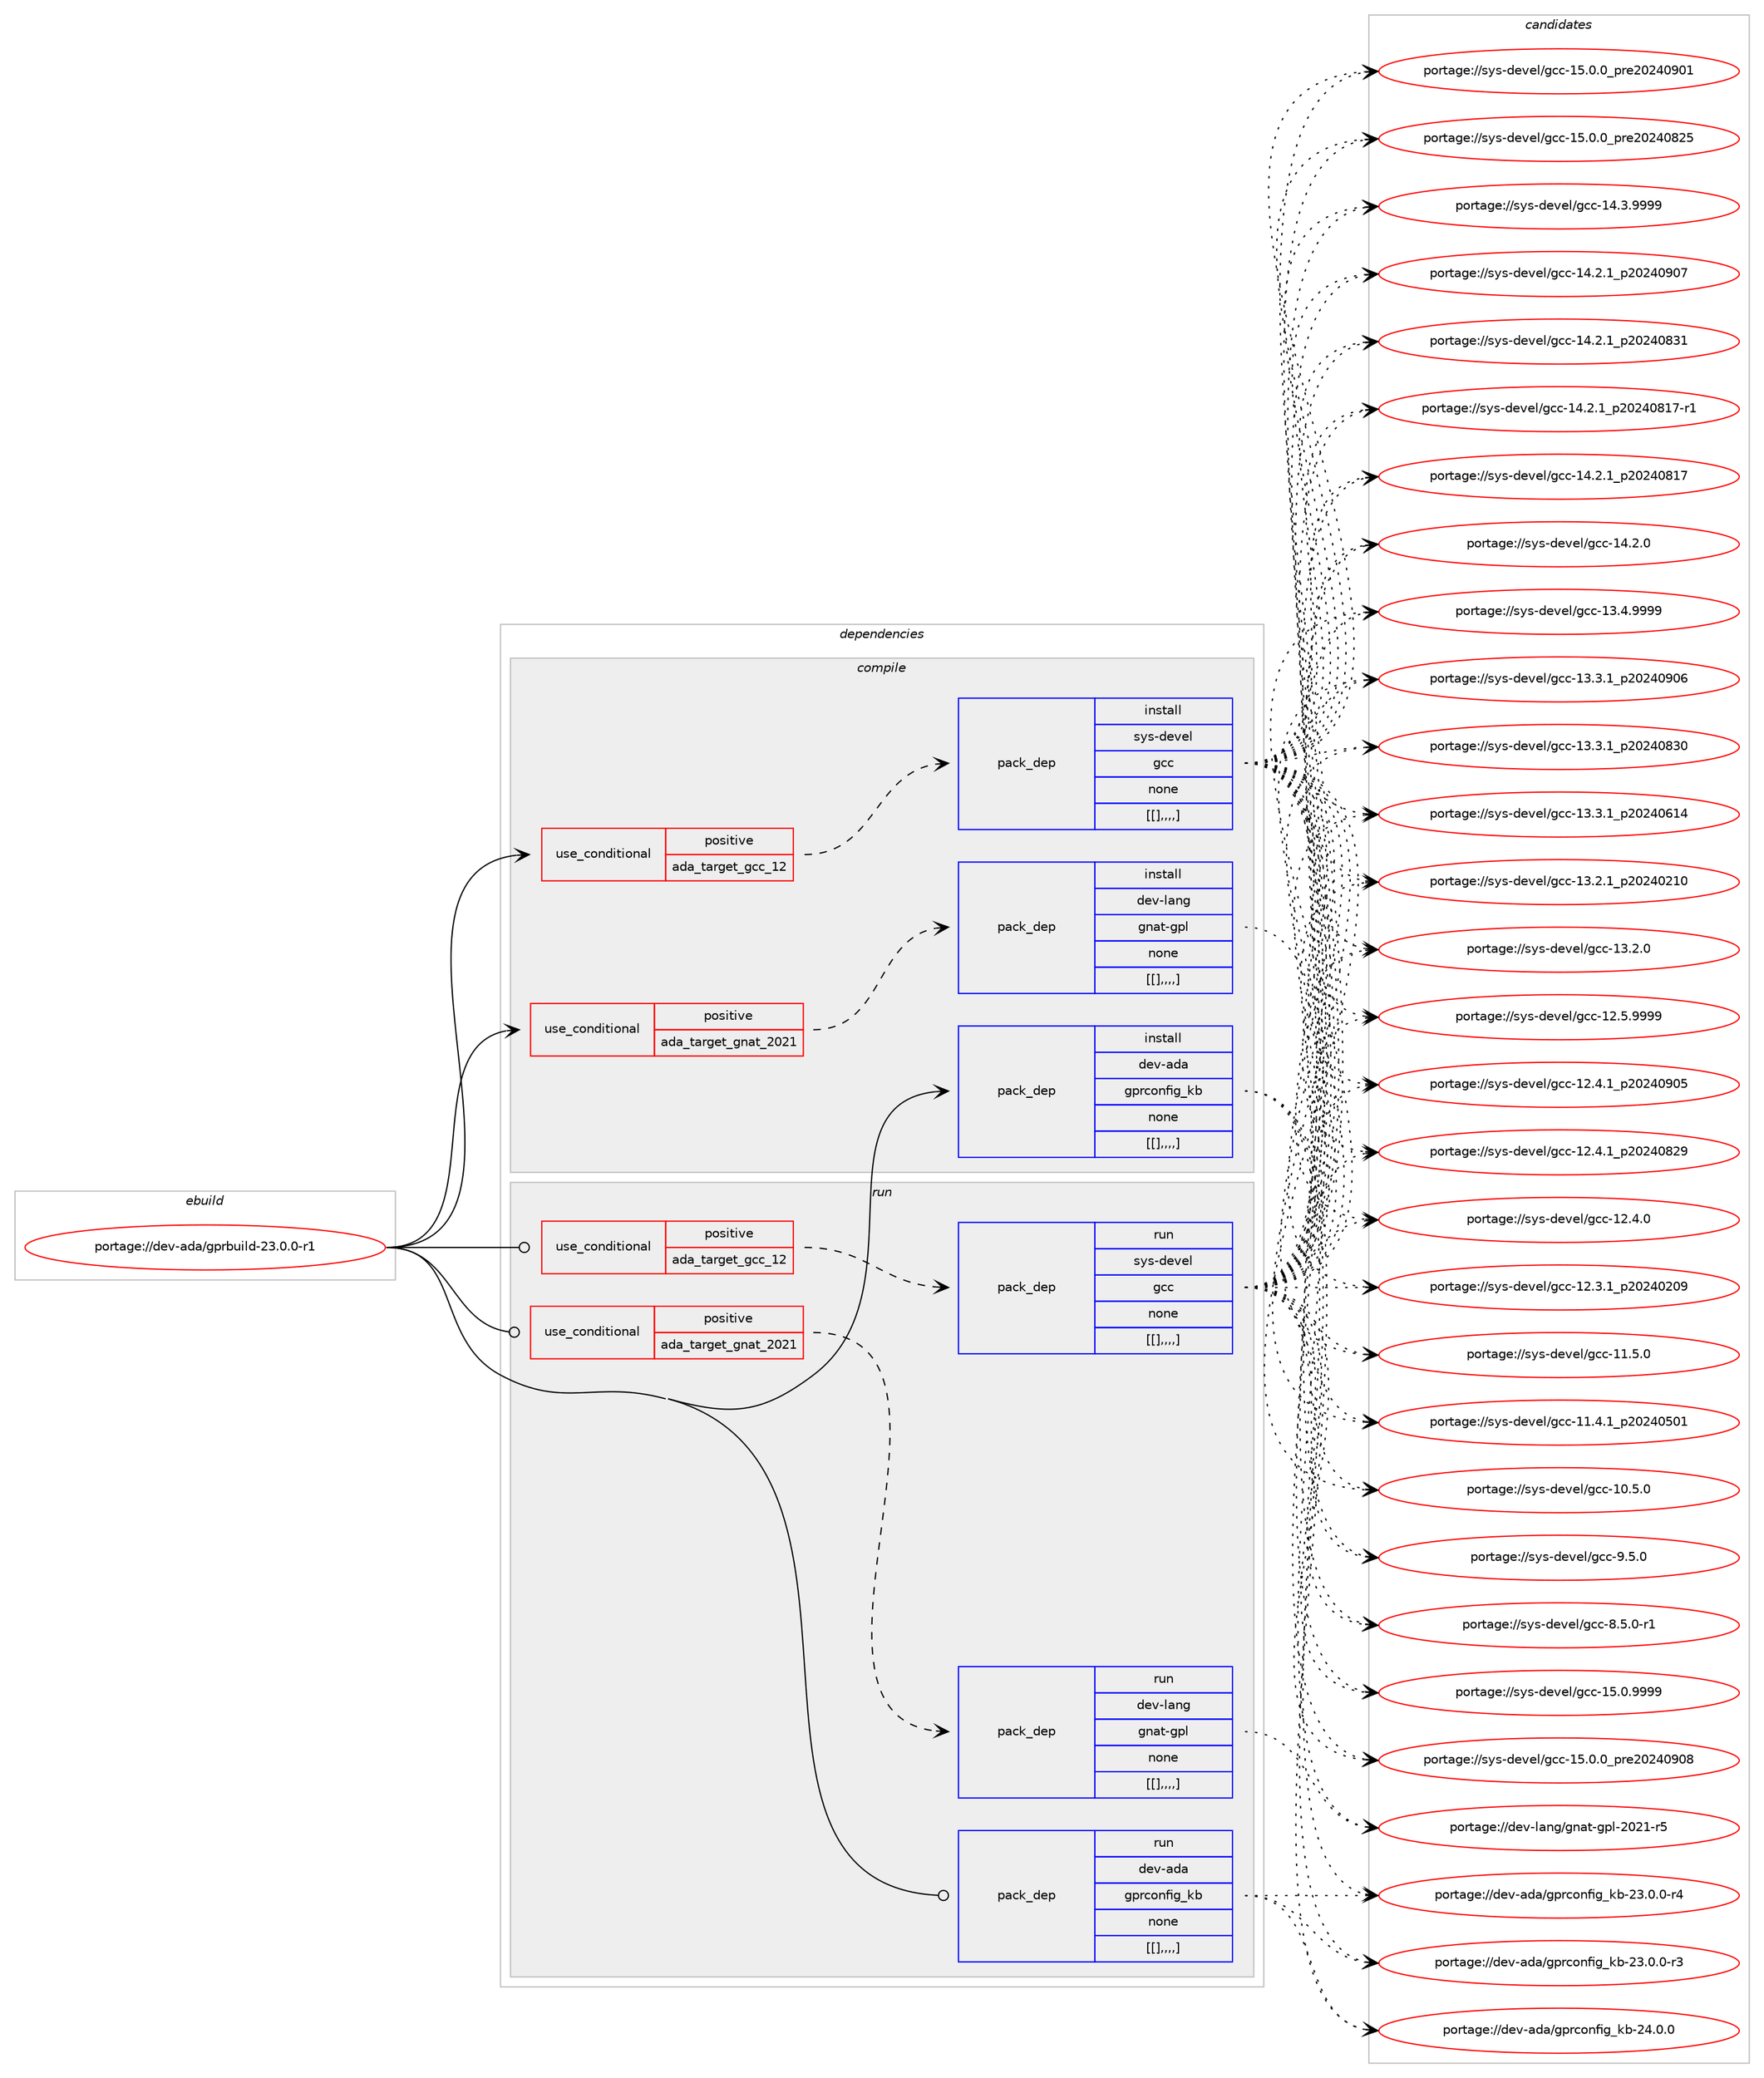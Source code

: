 digraph prolog {

# *************
# Graph options
# *************

newrank=true;
concentrate=true;
compound=true;
graph [rankdir=LR,fontname=Helvetica,fontsize=10,ranksep=1.5];#, ranksep=2.5, nodesep=0.2];
edge  [arrowhead=vee];
node  [fontname=Helvetica,fontsize=10];

# **********
# The ebuild
# **********

subgraph cluster_leftcol {
color=gray;
label=<<i>ebuild</i>>;
id [label="portage://dev-ada/gprbuild-23.0.0-r1", color=red, width=4, href="../dev-ada/gprbuild-23.0.0-r1.svg"];
}

# ****************
# The dependencies
# ****************

subgraph cluster_midcol {
color=gray;
label=<<i>dependencies</i>>;
subgraph cluster_compile {
fillcolor="#eeeeee";
style=filled;
label=<<i>compile</i>>;
subgraph cond16658 {
dependency63833 [label=<<TABLE BORDER="0" CELLBORDER="1" CELLSPACING="0" CELLPADDING="4"><TR><TD ROWSPAN="3" CELLPADDING="10">use_conditional</TD></TR><TR><TD>positive</TD></TR><TR><TD>ada_target_gcc_12</TD></TR></TABLE>>, shape=none, color=red];
subgraph pack46254 {
dependency63834 [label=<<TABLE BORDER="0" CELLBORDER="1" CELLSPACING="0" CELLPADDING="4" WIDTH="220"><TR><TD ROWSPAN="6" CELLPADDING="30">pack_dep</TD></TR><TR><TD WIDTH="110">install</TD></TR><TR><TD>sys-devel</TD></TR><TR><TD>gcc</TD></TR><TR><TD>none</TD></TR><TR><TD>[[],,,,]</TD></TR></TABLE>>, shape=none, color=blue];
}
dependency63833:e -> dependency63834:w [weight=20,style="dashed",arrowhead="vee"];
}
id:e -> dependency63833:w [weight=20,style="solid",arrowhead="vee"];
subgraph cond16659 {
dependency63835 [label=<<TABLE BORDER="0" CELLBORDER="1" CELLSPACING="0" CELLPADDING="4"><TR><TD ROWSPAN="3" CELLPADDING="10">use_conditional</TD></TR><TR><TD>positive</TD></TR><TR><TD>ada_target_gnat_2021</TD></TR></TABLE>>, shape=none, color=red];
subgraph pack46255 {
dependency63836 [label=<<TABLE BORDER="0" CELLBORDER="1" CELLSPACING="0" CELLPADDING="4" WIDTH="220"><TR><TD ROWSPAN="6" CELLPADDING="30">pack_dep</TD></TR><TR><TD WIDTH="110">install</TD></TR><TR><TD>dev-lang</TD></TR><TR><TD>gnat-gpl</TD></TR><TR><TD>none</TD></TR><TR><TD>[[],,,,]</TD></TR></TABLE>>, shape=none, color=blue];
}
dependency63835:e -> dependency63836:w [weight=20,style="dashed",arrowhead="vee"];
}
id:e -> dependency63835:w [weight=20,style="solid",arrowhead="vee"];
subgraph pack46256 {
dependency63837 [label=<<TABLE BORDER="0" CELLBORDER="1" CELLSPACING="0" CELLPADDING="4" WIDTH="220"><TR><TD ROWSPAN="6" CELLPADDING="30">pack_dep</TD></TR><TR><TD WIDTH="110">install</TD></TR><TR><TD>dev-ada</TD></TR><TR><TD>gprconfig_kb</TD></TR><TR><TD>none</TD></TR><TR><TD>[[],,,,]</TD></TR></TABLE>>, shape=none, color=blue];
}
id:e -> dependency63837:w [weight=20,style="solid",arrowhead="vee"];
}
subgraph cluster_compileandrun {
fillcolor="#eeeeee";
style=filled;
label=<<i>compile and run</i>>;
}
subgraph cluster_run {
fillcolor="#eeeeee";
style=filled;
label=<<i>run</i>>;
subgraph cond16660 {
dependency63838 [label=<<TABLE BORDER="0" CELLBORDER="1" CELLSPACING="0" CELLPADDING="4"><TR><TD ROWSPAN="3" CELLPADDING="10">use_conditional</TD></TR><TR><TD>positive</TD></TR><TR><TD>ada_target_gcc_12</TD></TR></TABLE>>, shape=none, color=red];
subgraph pack46257 {
dependency63839 [label=<<TABLE BORDER="0" CELLBORDER="1" CELLSPACING="0" CELLPADDING="4" WIDTH="220"><TR><TD ROWSPAN="6" CELLPADDING="30">pack_dep</TD></TR><TR><TD WIDTH="110">run</TD></TR><TR><TD>sys-devel</TD></TR><TR><TD>gcc</TD></TR><TR><TD>none</TD></TR><TR><TD>[[],,,,]</TD></TR></TABLE>>, shape=none, color=blue];
}
dependency63838:e -> dependency63839:w [weight=20,style="dashed",arrowhead="vee"];
}
id:e -> dependency63838:w [weight=20,style="solid",arrowhead="odot"];
subgraph cond16661 {
dependency63840 [label=<<TABLE BORDER="0" CELLBORDER="1" CELLSPACING="0" CELLPADDING="4"><TR><TD ROWSPAN="3" CELLPADDING="10">use_conditional</TD></TR><TR><TD>positive</TD></TR><TR><TD>ada_target_gnat_2021</TD></TR></TABLE>>, shape=none, color=red];
subgraph pack46258 {
dependency63841 [label=<<TABLE BORDER="0" CELLBORDER="1" CELLSPACING="0" CELLPADDING="4" WIDTH="220"><TR><TD ROWSPAN="6" CELLPADDING="30">pack_dep</TD></TR><TR><TD WIDTH="110">run</TD></TR><TR><TD>dev-lang</TD></TR><TR><TD>gnat-gpl</TD></TR><TR><TD>none</TD></TR><TR><TD>[[],,,,]</TD></TR></TABLE>>, shape=none, color=blue];
}
dependency63840:e -> dependency63841:w [weight=20,style="dashed",arrowhead="vee"];
}
id:e -> dependency63840:w [weight=20,style="solid",arrowhead="odot"];
subgraph pack46259 {
dependency63842 [label=<<TABLE BORDER="0" CELLBORDER="1" CELLSPACING="0" CELLPADDING="4" WIDTH="220"><TR><TD ROWSPAN="6" CELLPADDING="30">pack_dep</TD></TR><TR><TD WIDTH="110">run</TD></TR><TR><TD>dev-ada</TD></TR><TR><TD>gprconfig_kb</TD></TR><TR><TD>none</TD></TR><TR><TD>[[],,,,]</TD></TR></TABLE>>, shape=none, color=blue];
}
id:e -> dependency63842:w [weight=20,style="solid",arrowhead="odot"];
}
}

# **************
# The candidates
# **************

subgraph cluster_choices {
rank=same;
color=gray;
label=<<i>candidates</i>>;

subgraph choice46254 {
color=black;
nodesep=1;
choice1151211154510010111810110847103999945495346484657575757 [label="portage://sys-devel/gcc-15.0.9999", color=red, width=4,href="../sys-devel/gcc-15.0.9999.svg"];
choice1151211154510010111810110847103999945495346484648951121141015048505248574856 [label="portage://sys-devel/gcc-15.0.0_pre20240908", color=red, width=4,href="../sys-devel/gcc-15.0.0_pre20240908.svg"];
choice1151211154510010111810110847103999945495346484648951121141015048505248574849 [label="portage://sys-devel/gcc-15.0.0_pre20240901", color=red, width=4,href="../sys-devel/gcc-15.0.0_pre20240901.svg"];
choice1151211154510010111810110847103999945495346484648951121141015048505248565053 [label="portage://sys-devel/gcc-15.0.0_pre20240825", color=red, width=4,href="../sys-devel/gcc-15.0.0_pre20240825.svg"];
choice1151211154510010111810110847103999945495246514657575757 [label="portage://sys-devel/gcc-14.3.9999", color=red, width=4,href="../sys-devel/gcc-14.3.9999.svg"];
choice1151211154510010111810110847103999945495246504649951125048505248574855 [label="portage://sys-devel/gcc-14.2.1_p20240907", color=red, width=4,href="../sys-devel/gcc-14.2.1_p20240907.svg"];
choice1151211154510010111810110847103999945495246504649951125048505248565149 [label="portage://sys-devel/gcc-14.2.1_p20240831", color=red, width=4,href="../sys-devel/gcc-14.2.1_p20240831.svg"];
choice11512111545100101118101108471039999454952465046499511250485052485649554511449 [label="portage://sys-devel/gcc-14.2.1_p20240817-r1", color=red, width=4,href="../sys-devel/gcc-14.2.1_p20240817-r1.svg"];
choice1151211154510010111810110847103999945495246504649951125048505248564955 [label="portage://sys-devel/gcc-14.2.1_p20240817", color=red, width=4,href="../sys-devel/gcc-14.2.1_p20240817.svg"];
choice1151211154510010111810110847103999945495246504648 [label="portage://sys-devel/gcc-14.2.0", color=red, width=4,href="../sys-devel/gcc-14.2.0.svg"];
choice1151211154510010111810110847103999945495146524657575757 [label="portage://sys-devel/gcc-13.4.9999", color=red, width=4,href="../sys-devel/gcc-13.4.9999.svg"];
choice1151211154510010111810110847103999945495146514649951125048505248574854 [label="portage://sys-devel/gcc-13.3.1_p20240906", color=red, width=4,href="../sys-devel/gcc-13.3.1_p20240906.svg"];
choice1151211154510010111810110847103999945495146514649951125048505248565148 [label="portage://sys-devel/gcc-13.3.1_p20240830", color=red, width=4,href="../sys-devel/gcc-13.3.1_p20240830.svg"];
choice1151211154510010111810110847103999945495146514649951125048505248544952 [label="portage://sys-devel/gcc-13.3.1_p20240614", color=red, width=4,href="../sys-devel/gcc-13.3.1_p20240614.svg"];
choice1151211154510010111810110847103999945495146504649951125048505248504948 [label="portage://sys-devel/gcc-13.2.1_p20240210", color=red, width=4,href="../sys-devel/gcc-13.2.1_p20240210.svg"];
choice1151211154510010111810110847103999945495146504648 [label="portage://sys-devel/gcc-13.2.0", color=red, width=4,href="../sys-devel/gcc-13.2.0.svg"];
choice1151211154510010111810110847103999945495046534657575757 [label="portage://sys-devel/gcc-12.5.9999", color=red, width=4,href="../sys-devel/gcc-12.5.9999.svg"];
choice1151211154510010111810110847103999945495046524649951125048505248574853 [label="portage://sys-devel/gcc-12.4.1_p20240905", color=red, width=4,href="../sys-devel/gcc-12.4.1_p20240905.svg"];
choice1151211154510010111810110847103999945495046524649951125048505248565057 [label="portage://sys-devel/gcc-12.4.1_p20240829", color=red, width=4,href="../sys-devel/gcc-12.4.1_p20240829.svg"];
choice1151211154510010111810110847103999945495046524648 [label="portage://sys-devel/gcc-12.4.0", color=red, width=4,href="../sys-devel/gcc-12.4.0.svg"];
choice1151211154510010111810110847103999945495046514649951125048505248504857 [label="portage://sys-devel/gcc-12.3.1_p20240209", color=red, width=4,href="../sys-devel/gcc-12.3.1_p20240209.svg"];
choice1151211154510010111810110847103999945494946534648 [label="portage://sys-devel/gcc-11.5.0", color=red, width=4,href="../sys-devel/gcc-11.5.0.svg"];
choice1151211154510010111810110847103999945494946524649951125048505248534849 [label="portage://sys-devel/gcc-11.4.1_p20240501", color=red, width=4,href="../sys-devel/gcc-11.4.1_p20240501.svg"];
choice1151211154510010111810110847103999945494846534648 [label="portage://sys-devel/gcc-10.5.0", color=red, width=4,href="../sys-devel/gcc-10.5.0.svg"];
choice11512111545100101118101108471039999455746534648 [label="portage://sys-devel/gcc-9.5.0", color=red, width=4,href="../sys-devel/gcc-9.5.0.svg"];
choice115121115451001011181011084710399994556465346484511449 [label="portage://sys-devel/gcc-8.5.0-r1", color=red, width=4,href="../sys-devel/gcc-8.5.0-r1.svg"];
dependency63834:e -> choice1151211154510010111810110847103999945495346484657575757:w [style=dotted,weight="100"];
dependency63834:e -> choice1151211154510010111810110847103999945495346484648951121141015048505248574856:w [style=dotted,weight="100"];
dependency63834:e -> choice1151211154510010111810110847103999945495346484648951121141015048505248574849:w [style=dotted,weight="100"];
dependency63834:e -> choice1151211154510010111810110847103999945495346484648951121141015048505248565053:w [style=dotted,weight="100"];
dependency63834:e -> choice1151211154510010111810110847103999945495246514657575757:w [style=dotted,weight="100"];
dependency63834:e -> choice1151211154510010111810110847103999945495246504649951125048505248574855:w [style=dotted,weight="100"];
dependency63834:e -> choice1151211154510010111810110847103999945495246504649951125048505248565149:w [style=dotted,weight="100"];
dependency63834:e -> choice11512111545100101118101108471039999454952465046499511250485052485649554511449:w [style=dotted,weight="100"];
dependency63834:e -> choice1151211154510010111810110847103999945495246504649951125048505248564955:w [style=dotted,weight="100"];
dependency63834:e -> choice1151211154510010111810110847103999945495246504648:w [style=dotted,weight="100"];
dependency63834:e -> choice1151211154510010111810110847103999945495146524657575757:w [style=dotted,weight="100"];
dependency63834:e -> choice1151211154510010111810110847103999945495146514649951125048505248574854:w [style=dotted,weight="100"];
dependency63834:e -> choice1151211154510010111810110847103999945495146514649951125048505248565148:w [style=dotted,weight="100"];
dependency63834:e -> choice1151211154510010111810110847103999945495146514649951125048505248544952:w [style=dotted,weight="100"];
dependency63834:e -> choice1151211154510010111810110847103999945495146504649951125048505248504948:w [style=dotted,weight="100"];
dependency63834:e -> choice1151211154510010111810110847103999945495146504648:w [style=dotted,weight="100"];
dependency63834:e -> choice1151211154510010111810110847103999945495046534657575757:w [style=dotted,weight="100"];
dependency63834:e -> choice1151211154510010111810110847103999945495046524649951125048505248574853:w [style=dotted,weight="100"];
dependency63834:e -> choice1151211154510010111810110847103999945495046524649951125048505248565057:w [style=dotted,weight="100"];
dependency63834:e -> choice1151211154510010111810110847103999945495046524648:w [style=dotted,weight="100"];
dependency63834:e -> choice1151211154510010111810110847103999945495046514649951125048505248504857:w [style=dotted,weight="100"];
dependency63834:e -> choice1151211154510010111810110847103999945494946534648:w [style=dotted,weight="100"];
dependency63834:e -> choice1151211154510010111810110847103999945494946524649951125048505248534849:w [style=dotted,weight="100"];
dependency63834:e -> choice1151211154510010111810110847103999945494846534648:w [style=dotted,weight="100"];
dependency63834:e -> choice11512111545100101118101108471039999455746534648:w [style=dotted,weight="100"];
dependency63834:e -> choice115121115451001011181011084710399994556465346484511449:w [style=dotted,weight="100"];
}
subgraph choice46255 {
color=black;
nodesep=1;
choice100101118451089711010347103110971164510311210845504850494511453 [label="portage://dev-lang/gnat-gpl-2021-r5", color=red, width=4,href="../dev-lang/gnat-gpl-2021-r5.svg"];
dependency63836:e -> choice100101118451089711010347103110971164510311210845504850494511453:w [style=dotted,weight="100"];
}
subgraph choice46256 {
color=black;
nodesep=1;
choice1001011184597100974710311211499111110102105103951079845505246484648 [label="portage://dev-ada/gprconfig_kb-24.0.0", color=red, width=4,href="../dev-ada/gprconfig_kb-24.0.0.svg"];
choice10010111845971009747103112114991111101021051039510798455051464846484511452 [label="portage://dev-ada/gprconfig_kb-23.0.0-r4", color=red, width=4,href="../dev-ada/gprconfig_kb-23.0.0-r4.svg"];
choice10010111845971009747103112114991111101021051039510798455051464846484511451 [label="portage://dev-ada/gprconfig_kb-23.0.0-r3", color=red, width=4,href="../dev-ada/gprconfig_kb-23.0.0-r3.svg"];
dependency63837:e -> choice1001011184597100974710311211499111110102105103951079845505246484648:w [style=dotted,weight="100"];
dependency63837:e -> choice10010111845971009747103112114991111101021051039510798455051464846484511452:w [style=dotted,weight="100"];
dependency63837:e -> choice10010111845971009747103112114991111101021051039510798455051464846484511451:w [style=dotted,weight="100"];
}
subgraph choice46257 {
color=black;
nodesep=1;
choice1151211154510010111810110847103999945495346484657575757 [label="portage://sys-devel/gcc-15.0.9999", color=red, width=4,href="../sys-devel/gcc-15.0.9999.svg"];
choice1151211154510010111810110847103999945495346484648951121141015048505248574856 [label="portage://sys-devel/gcc-15.0.0_pre20240908", color=red, width=4,href="../sys-devel/gcc-15.0.0_pre20240908.svg"];
choice1151211154510010111810110847103999945495346484648951121141015048505248574849 [label="portage://sys-devel/gcc-15.0.0_pre20240901", color=red, width=4,href="../sys-devel/gcc-15.0.0_pre20240901.svg"];
choice1151211154510010111810110847103999945495346484648951121141015048505248565053 [label="portage://sys-devel/gcc-15.0.0_pre20240825", color=red, width=4,href="../sys-devel/gcc-15.0.0_pre20240825.svg"];
choice1151211154510010111810110847103999945495246514657575757 [label="portage://sys-devel/gcc-14.3.9999", color=red, width=4,href="../sys-devel/gcc-14.3.9999.svg"];
choice1151211154510010111810110847103999945495246504649951125048505248574855 [label="portage://sys-devel/gcc-14.2.1_p20240907", color=red, width=4,href="../sys-devel/gcc-14.2.1_p20240907.svg"];
choice1151211154510010111810110847103999945495246504649951125048505248565149 [label="portage://sys-devel/gcc-14.2.1_p20240831", color=red, width=4,href="../sys-devel/gcc-14.2.1_p20240831.svg"];
choice11512111545100101118101108471039999454952465046499511250485052485649554511449 [label="portage://sys-devel/gcc-14.2.1_p20240817-r1", color=red, width=4,href="../sys-devel/gcc-14.2.1_p20240817-r1.svg"];
choice1151211154510010111810110847103999945495246504649951125048505248564955 [label="portage://sys-devel/gcc-14.2.1_p20240817", color=red, width=4,href="../sys-devel/gcc-14.2.1_p20240817.svg"];
choice1151211154510010111810110847103999945495246504648 [label="portage://sys-devel/gcc-14.2.0", color=red, width=4,href="../sys-devel/gcc-14.2.0.svg"];
choice1151211154510010111810110847103999945495146524657575757 [label="portage://sys-devel/gcc-13.4.9999", color=red, width=4,href="../sys-devel/gcc-13.4.9999.svg"];
choice1151211154510010111810110847103999945495146514649951125048505248574854 [label="portage://sys-devel/gcc-13.3.1_p20240906", color=red, width=4,href="../sys-devel/gcc-13.3.1_p20240906.svg"];
choice1151211154510010111810110847103999945495146514649951125048505248565148 [label="portage://sys-devel/gcc-13.3.1_p20240830", color=red, width=4,href="../sys-devel/gcc-13.3.1_p20240830.svg"];
choice1151211154510010111810110847103999945495146514649951125048505248544952 [label="portage://sys-devel/gcc-13.3.1_p20240614", color=red, width=4,href="../sys-devel/gcc-13.3.1_p20240614.svg"];
choice1151211154510010111810110847103999945495146504649951125048505248504948 [label="portage://sys-devel/gcc-13.2.1_p20240210", color=red, width=4,href="../sys-devel/gcc-13.2.1_p20240210.svg"];
choice1151211154510010111810110847103999945495146504648 [label="portage://sys-devel/gcc-13.2.0", color=red, width=4,href="../sys-devel/gcc-13.2.0.svg"];
choice1151211154510010111810110847103999945495046534657575757 [label="portage://sys-devel/gcc-12.5.9999", color=red, width=4,href="../sys-devel/gcc-12.5.9999.svg"];
choice1151211154510010111810110847103999945495046524649951125048505248574853 [label="portage://sys-devel/gcc-12.4.1_p20240905", color=red, width=4,href="../sys-devel/gcc-12.4.1_p20240905.svg"];
choice1151211154510010111810110847103999945495046524649951125048505248565057 [label="portage://sys-devel/gcc-12.4.1_p20240829", color=red, width=4,href="../sys-devel/gcc-12.4.1_p20240829.svg"];
choice1151211154510010111810110847103999945495046524648 [label="portage://sys-devel/gcc-12.4.0", color=red, width=4,href="../sys-devel/gcc-12.4.0.svg"];
choice1151211154510010111810110847103999945495046514649951125048505248504857 [label="portage://sys-devel/gcc-12.3.1_p20240209", color=red, width=4,href="../sys-devel/gcc-12.3.1_p20240209.svg"];
choice1151211154510010111810110847103999945494946534648 [label="portage://sys-devel/gcc-11.5.0", color=red, width=4,href="../sys-devel/gcc-11.5.0.svg"];
choice1151211154510010111810110847103999945494946524649951125048505248534849 [label="portage://sys-devel/gcc-11.4.1_p20240501", color=red, width=4,href="../sys-devel/gcc-11.4.1_p20240501.svg"];
choice1151211154510010111810110847103999945494846534648 [label="portage://sys-devel/gcc-10.5.0", color=red, width=4,href="../sys-devel/gcc-10.5.0.svg"];
choice11512111545100101118101108471039999455746534648 [label="portage://sys-devel/gcc-9.5.0", color=red, width=4,href="../sys-devel/gcc-9.5.0.svg"];
choice115121115451001011181011084710399994556465346484511449 [label="portage://sys-devel/gcc-8.5.0-r1", color=red, width=4,href="../sys-devel/gcc-8.5.0-r1.svg"];
dependency63839:e -> choice1151211154510010111810110847103999945495346484657575757:w [style=dotted,weight="100"];
dependency63839:e -> choice1151211154510010111810110847103999945495346484648951121141015048505248574856:w [style=dotted,weight="100"];
dependency63839:e -> choice1151211154510010111810110847103999945495346484648951121141015048505248574849:w [style=dotted,weight="100"];
dependency63839:e -> choice1151211154510010111810110847103999945495346484648951121141015048505248565053:w [style=dotted,weight="100"];
dependency63839:e -> choice1151211154510010111810110847103999945495246514657575757:w [style=dotted,weight="100"];
dependency63839:e -> choice1151211154510010111810110847103999945495246504649951125048505248574855:w [style=dotted,weight="100"];
dependency63839:e -> choice1151211154510010111810110847103999945495246504649951125048505248565149:w [style=dotted,weight="100"];
dependency63839:e -> choice11512111545100101118101108471039999454952465046499511250485052485649554511449:w [style=dotted,weight="100"];
dependency63839:e -> choice1151211154510010111810110847103999945495246504649951125048505248564955:w [style=dotted,weight="100"];
dependency63839:e -> choice1151211154510010111810110847103999945495246504648:w [style=dotted,weight="100"];
dependency63839:e -> choice1151211154510010111810110847103999945495146524657575757:w [style=dotted,weight="100"];
dependency63839:e -> choice1151211154510010111810110847103999945495146514649951125048505248574854:w [style=dotted,weight="100"];
dependency63839:e -> choice1151211154510010111810110847103999945495146514649951125048505248565148:w [style=dotted,weight="100"];
dependency63839:e -> choice1151211154510010111810110847103999945495146514649951125048505248544952:w [style=dotted,weight="100"];
dependency63839:e -> choice1151211154510010111810110847103999945495146504649951125048505248504948:w [style=dotted,weight="100"];
dependency63839:e -> choice1151211154510010111810110847103999945495146504648:w [style=dotted,weight="100"];
dependency63839:e -> choice1151211154510010111810110847103999945495046534657575757:w [style=dotted,weight="100"];
dependency63839:e -> choice1151211154510010111810110847103999945495046524649951125048505248574853:w [style=dotted,weight="100"];
dependency63839:e -> choice1151211154510010111810110847103999945495046524649951125048505248565057:w [style=dotted,weight="100"];
dependency63839:e -> choice1151211154510010111810110847103999945495046524648:w [style=dotted,weight="100"];
dependency63839:e -> choice1151211154510010111810110847103999945495046514649951125048505248504857:w [style=dotted,weight="100"];
dependency63839:e -> choice1151211154510010111810110847103999945494946534648:w [style=dotted,weight="100"];
dependency63839:e -> choice1151211154510010111810110847103999945494946524649951125048505248534849:w [style=dotted,weight="100"];
dependency63839:e -> choice1151211154510010111810110847103999945494846534648:w [style=dotted,weight="100"];
dependency63839:e -> choice11512111545100101118101108471039999455746534648:w [style=dotted,weight="100"];
dependency63839:e -> choice115121115451001011181011084710399994556465346484511449:w [style=dotted,weight="100"];
}
subgraph choice46258 {
color=black;
nodesep=1;
choice100101118451089711010347103110971164510311210845504850494511453 [label="portage://dev-lang/gnat-gpl-2021-r5", color=red, width=4,href="../dev-lang/gnat-gpl-2021-r5.svg"];
dependency63841:e -> choice100101118451089711010347103110971164510311210845504850494511453:w [style=dotted,weight="100"];
}
subgraph choice46259 {
color=black;
nodesep=1;
choice1001011184597100974710311211499111110102105103951079845505246484648 [label="portage://dev-ada/gprconfig_kb-24.0.0", color=red, width=4,href="../dev-ada/gprconfig_kb-24.0.0.svg"];
choice10010111845971009747103112114991111101021051039510798455051464846484511452 [label="portage://dev-ada/gprconfig_kb-23.0.0-r4", color=red, width=4,href="../dev-ada/gprconfig_kb-23.0.0-r4.svg"];
choice10010111845971009747103112114991111101021051039510798455051464846484511451 [label="portage://dev-ada/gprconfig_kb-23.0.0-r3", color=red, width=4,href="../dev-ada/gprconfig_kb-23.0.0-r3.svg"];
dependency63842:e -> choice1001011184597100974710311211499111110102105103951079845505246484648:w [style=dotted,weight="100"];
dependency63842:e -> choice10010111845971009747103112114991111101021051039510798455051464846484511452:w [style=dotted,weight="100"];
dependency63842:e -> choice10010111845971009747103112114991111101021051039510798455051464846484511451:w [style=dotted,weight="100"];
}
}

}
